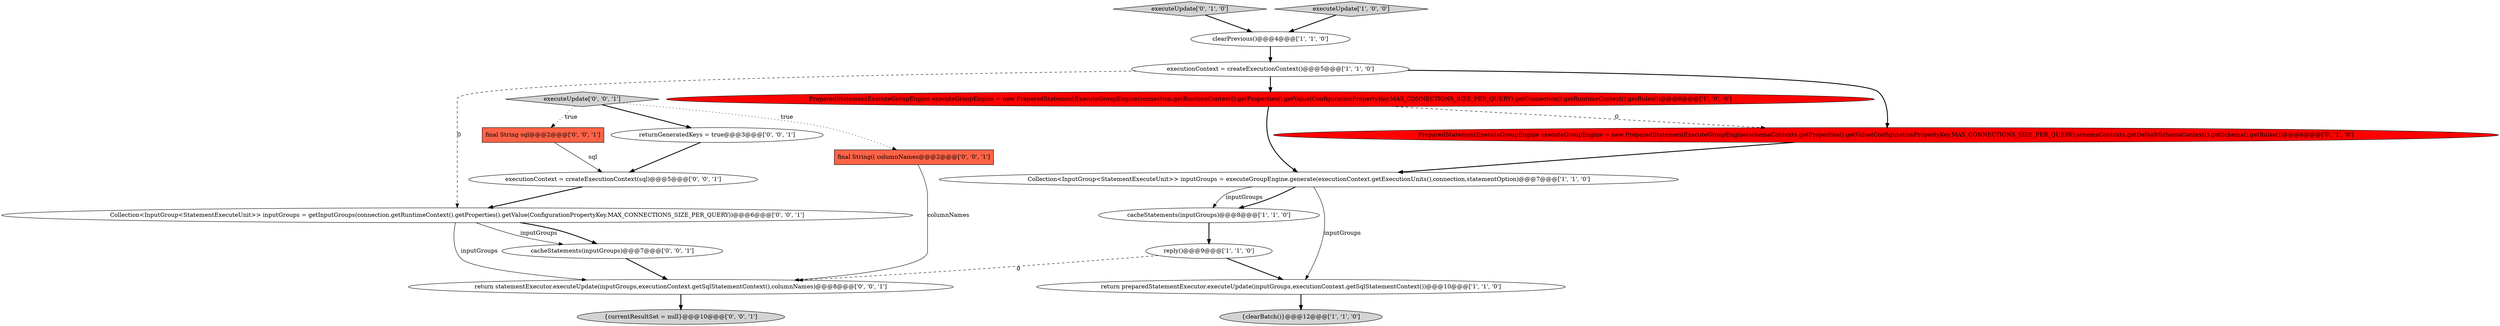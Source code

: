 digraph {
3 [style = filled, label = "cacheStatements(inputGroups)@@@8@@@['1', '1', '0']", fillcolor = white, shape = ellipse image = "AAA0AAABBB1BBB"];
9 [style = filled, label = "PreparedStatementExecuteGroupEngine executeGroupEngine = new PreparedStatementExecuteGroupEngine(schemaContexts.getProperties().getValue(ConfigurationPropertyKey.MAX_CONNECTIONS_SIZE_PER_QUERY),schemaContexts.getDefaultSchemaContext().getSchema().getRules())@@@6@@@['0', '1', '0']", fillcolor = red, shape = ellipse image = "AAA1AAABBB2BBB"];
12 [style = filled, label = "{currentResultSet = null}@@@10@@@['0', '0', '1']", fillcolor = lightgray, shape = ellipse image = "AAA0AAABBB3BBB"];
16 [style = filled, label = "executionContext = createExecutionContext(sql)@@@5@@@['0', '0', '1']", fillcolor = white, shape = ellipse image = "AAA0AAABBB3BBB"];
17 [style = filled, label = "return statementExecutor.executeUpdate(inputGroups,executionContext.getSqlStatementContext(),columnNames)@@@8@@@['0', '0', '1']", fillcolor = white, shape = ellipse image = "AAA0AAABBB3BBB"];
7 [style = filled, label = "PreparedStatementExecuteGroupEngine executeGroupEngine = new PreparedStatementExecuteGroupEngine(connection.getRuntimeContext().getProperties().getValue(ConfigurationPropertyKey.MAX_CONNECTIONS_SIZE_PER_QUERY),getConnection().getRuntimeContext().getRules())@@@6@@@['1', '0', '0']", fillcolor = red, shape = ellipse image = "AAA1AAABBB1BBB"];
18 [style = filled, label = "executeUpdate['0', '0', '1']", fillcolor = lightgray, shape = diamond image = "AAA0AAABBB3BBB"];
6 [style = filled, label = "clearPrevious()@@@4@@@['1', '1', '0']", fillcolor = white, shape = ellipse image = "AAA0AAABBB1BBB"];
4 [style = filled, label = "return preparedStatementExecutor.executeUpdate(inputGroups,executionContext.getSqlStatementContext())@@@10@@@['1', '1', '0']", fillcolor = white, shape = ellipse image = "AAA0AAABBB1BBB"];
15 [style = filled, label = "returnGeneratedKeys = true@@@3@@@['0', '0', '1']", fillcolor = white, shape = ellipse image = "AAA0AAABBB3BBB"];
1 [style = filled, label = "{clearBatch()}@@@12@@@['1', '1', '0']", fillcolor = lightgray, shape = ellipse image = "AAA0AAABBB1BBB"];
10 [style = filled, label = "executeUpdate['0', '1', '0']", fillcolor = lightgray, shape = diamond image = "AAA0AAABBB2BBB"];
13 [style = filled, label = "final String sql@@@2@@@['0', '0', '1']", fillcolor = tomato, shape = box image = "AAA0AAABBB3BBB"];
14 [style = filled, label = "final String(( columnNames@@@2@@@['0', '0', '1']", fillcolor = tomato, shape = box image = "AAA0AAABBB3BBB"];
0 [style = filled, label = "reply()@@@9@@@['1', '1', '0']", fillcolor = white, shape = ellipse image = "AAA0AAABBB1BBB"];
2 [style = filled, label = "executeUpdate['1', '0', '0']", fillcolor = lightgray, shape = diamond image = "AAA0AAABBB1BBB"];
8 [style = filled, label = "Collection<InputGroup<StatementExecuteUnit>> inputGroups = executeGroupEngine.generate(executionContext.getExecutionUnits(),connection,statementOption)@@@7@@@['1', '1', '0']", fillcolor = white, shape = ellipse image = "AAA0AAABBB1BBB"];
19 [style = filled, label = "cacheStatements(inputGroups)@@@7@@@['0', '0', '1']", fillcolor = white, shape = ellipse image = "AAA0AAABBB3BBB"];
5 [style = filled, label = "executionContext = createExecutionContext()@@@5@@@['1', '1', '0']", fillcolor = white, shape = ellipse image = "AAA0AAABBB1BBB"];
11 [style = filled, label = "Collection<InputGroup<StatementExecuteUnit>> inputGroups = getInputGroups(connection.getRuntimeContext().getProperties().getValue(ConfigurationPropertyKey.MAX_CONNECTIONS_SIZE_PER_QUERY))@@@6@@@['0', '0', '1']", fillcolor = white, shape = ellipse image = "AAA0AAABBB3BBB"];
16->11 [style = bold, label=""];
14->17 [style = solid, label="columnNames"];
5->9 [style = bold, label=""];
2->6 [style = bold, label=""];
8->3 [style = bold, label=""];
18->15 [style = bold, label=""];
19->17 [style = bold, label=""];
8->4 [style = solid, label="inputGroups"];
11->19 [style = solid, label="inputGroups"];
11->19 [style = bold, label=""];
7->8 [style = bold, label=""];
9->8 [style = bold, label=""];
15->16 [style = bold, label=""];
0->17 [style = dashed, label="0"];
10->6 [style = bold, label=""];
18->14 [style = dotted, label="true"];
3->0 [style = bold, label=""];
6->5 [style = bold, label=""];
17->12 [style = bold, label=""];
5->11 [style = dashed, label="0"];
0->4 [style = bold, label=""];
7->9 [style = dashed, label="0"];
5->7 [style = bold, label=""];
4->1 [style = bold, label=""];
13->16 [style = solid, label="sql"];
11->17 [style = solid, label="inputGroups"];
8->3 [style = solid, label="inputGroups"];
18->13 [style = dotted, label="true"];
}
